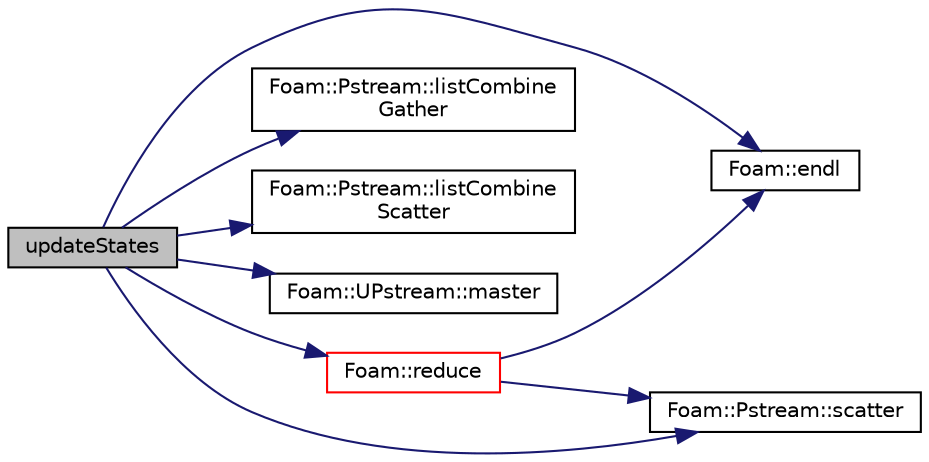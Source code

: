 digraph "updateStates"
{
  bgcolor="transparent";
  edge [fontname="Helvetica",fontsize="10",labelfontname="Helvetica",labelfontsize="10"];
  node [fontname="Helvetica",fontsize="10",shape=record];
  rankdir="LR";
  Node1 [label="updateStates",height=0.2,width=0.4,color="black", fillcolor="grey75", style="filled" fontcolor="black"];
  Node1 -> Node2 [color="midnightblue",fontsize="10",style="solid",fontname="Helvetica"];
  Node2 [label="Foam::endl",height=0.2,width=0.4,color="black",URL="$namespaceFoam.html#a2db8fe02a0d3909e9351bb4275b23ce4",tooltip="Add newline and flush stream. "];
  Node1 -> Node3 [color="midnightblue",fontsize="10",style="solid",fontname="Helvetica"];
  Node3 [label="Foam::Pstream::listCombine\lGather",height=0.2,width=0.4,color="black",URL="$classFoam_1_1Pstream.html#a8c0e5044dc4a942cf62b06797c3a743f"];
  Node1 -> Node4 [color="midnightblue",fontsize="10",style="solid",fontname="Helvetica"];
  Node4 [label="Foam::Pstream::listCombine\lScatter",height=0.2,width=0.4,color="black",URL="$classFoam_1_1Pstream.html#adfd4915b68ab7181dccb847976286e56",tooltip="Scatter data. Reverse of combineGather. "];
  Node1 -> Node5 [color="midnightblue",fontsize="10",style="solid",fontname="Helvetica"];
  Node5 [label="Foam::UPstream::master",height=0.2,width=0.4,color="black",URL="$classFoam_1_1UPstream.html#a36af549940a0aae3733774649594489f",tooltip="Am I the master process. "];
  Node1 -> Node6 [color="midnightblue",fontsize="10",style="solid",fontname="Helvetica"];
  Node6 [label="Foam::reduce",height=0.2,width=0.4,color="red",URL="$namespaceFoam.html#a7ffd6af4acc2eb9ba72ee296b5ecda23"];
  Node6 -> Node2 [color="midnightblue",fontsize="10",style="solid",fontname="Helvetica"];
  Node6 -> Node7 [color="midnightblue",fontsize="10",style="solid",fontname="Helvetica"];
  Node7 [label="Foam::Pstream::scatter",height=0.2,width=0.4,color="black",URL="$classFoam_1_1Pstream.html#a00bc7d5a0b660cfa53523561af48def2",tooltip="Scatter data. Distribute without modification. Reverse of gather. "];
  Node1 -> Node7 [color="midnightblue",fontsize="10",style="solid",fontname="Helvetica"];
}
